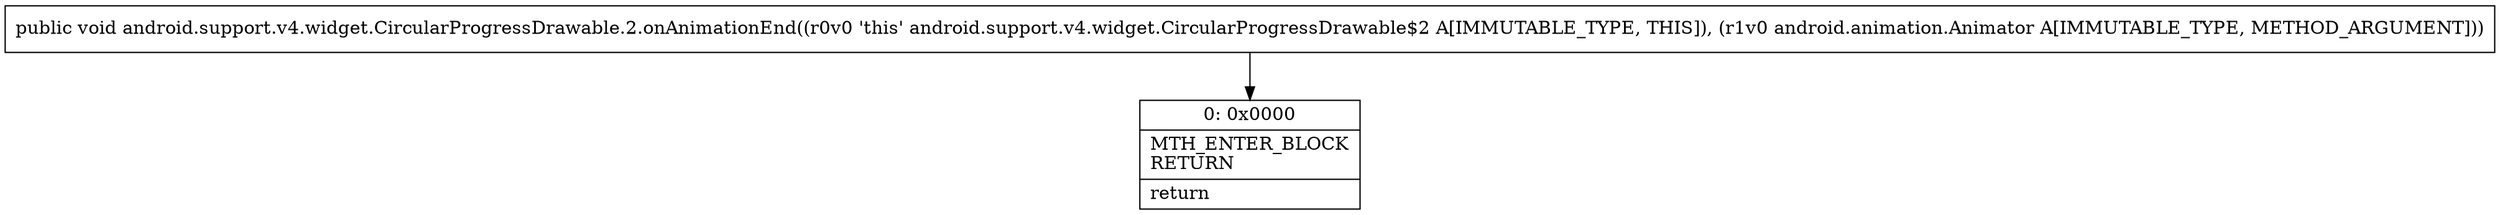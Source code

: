 digraph "CFG forandroid.support.v4.widget.CircularProgressDrawable.2.onAnimationEnd(Landroid\/animation\/Animator;)V" {
Node_0 [shape=record,label="{0\:\ 0x0000|MTH_ENTER_BLOCK\lRETURN\l|return\l}"];
MethodNode[shape=record,label="{public void android.support.v4.widget.CircularProgressDrawable.2.onAnimationEnd((r0v0 'this' android.support.v4.widget.CircularProgressDrawable$2 A[IMMUTABLE_TYPE, THIS]), (r1v0 android.animation.Animator A[IMMUTABLE_TYPE, METHOD_ARGUMENT])) }"];
MethodNode -> Node_0;
}

